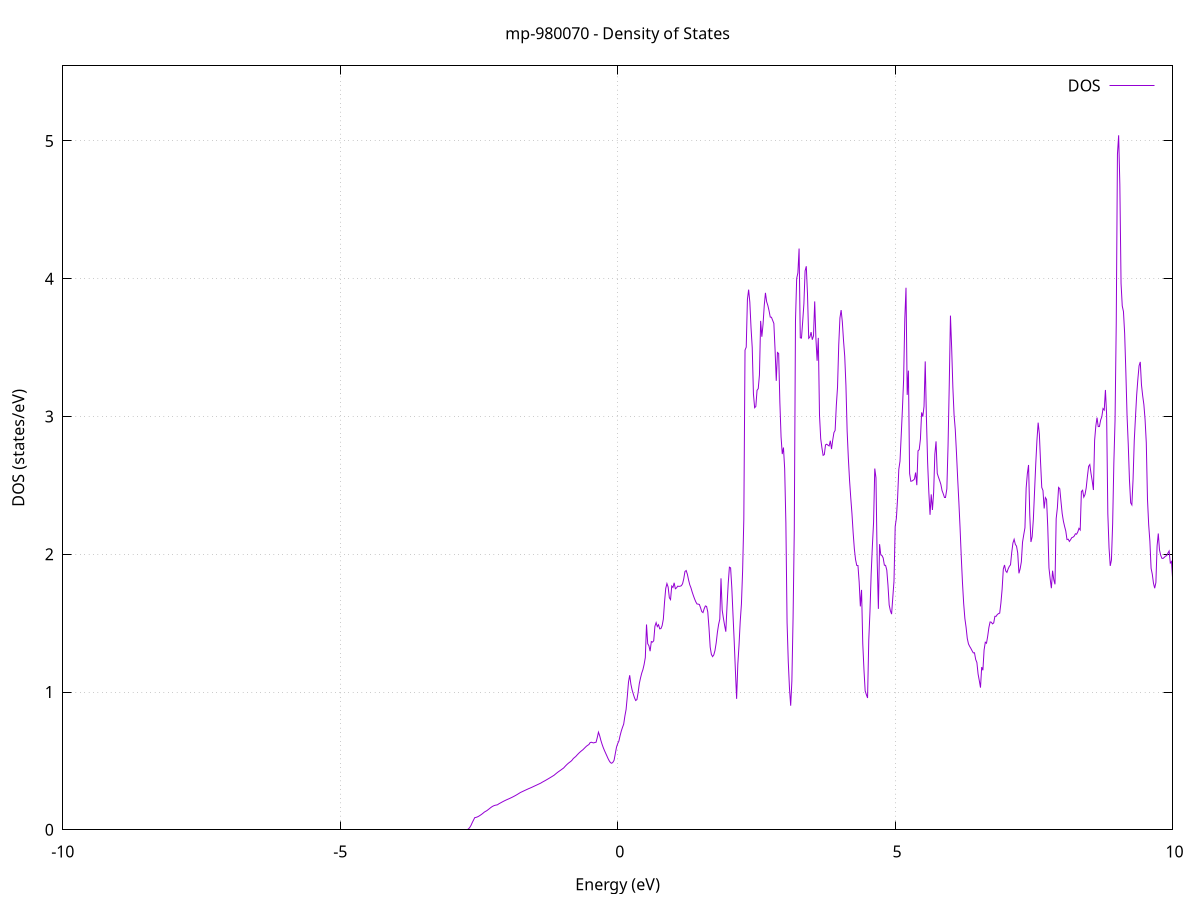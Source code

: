set title 'mp-980070 - Density of States'
set xlabel 'Energy (eV)'
set ylabel 'DOS (states/eV)'
set grid
set xrange [-10:10]
set yrange [0:5.545]
set xzeroaxis lt -1
set terminal png size 800,600
set output 'mp-980070_dos_gnuplot.png'
plot '-' using 1:2 with lines title 'DOS'
-24.314400 0.000000
-24.292800 0.000000
-24.271100 0.000000
-24.249500 0.000000
-24.227800 0.000000
-24.206200 0.000000
-24.184500 0.000000
-24.162900 0.000000
-24.141200 0.000000
-24.119600 0.000000
-24.097900 0.000000
-24.076300 0.000000
-24.054600 0.000000
-24.033000 0.000000
-24.011300 0.000000
-23.989700 0.000000
-23.968000 0.000000
-23.946400 0.000000
-23.924700 0.000000
-23.903000 0.000000
-23.881400 0.000000
-23.859700 0.000000
-23.838100 0.000000
-23.816400 0.000000
-23.794800 0.000000
-23.773100 0.000000
-23.751500 0.000000
-23.729800 0.000000
-23.708200 0.000000
-23.686500 0.000000
-23.664900 0.000000
-23.643200 0.000000
-23.621600 0.000000
-23.599900 0.000000
-23.578300 0.000000
-23.556600 0.000000
-23.535000 0.000000
-23.513300 0.000000
-23.491700 0.000000
-23.470000 0.000000
-23.448400 0.000000
-23.426700 0.000000
-23.405100 0.000000
-23.383400 0.000000
-23.361800 0.000000
-23.340100 0.000000
-23.318400 0.000000
-23.296800 0.000000
-23.275100 0.000000
-23.253500 0.000000
-23.231800 0.000000
-23.210200 0.000000
-23.188500 0.000000
-23.166900 0.000000
-23.145200 0.000000
-23.123600 0.000000
-23.101900 0.000000
-23.080300 0.000000
-23.058600 0.000000
-23.037000 0.000000
-23.015300 0.000000
-22.993700 0.000000
-22.972000 0.000000
-22.950400 0.000000
-22.928700 0.000000
-22.907100 0.000000
-22.885400 0.000000
-22.863800 0.000000
-22.842100 0.000000
-22.820500 0.000000
-22.798800 0.000000
-22.777200 0.000000
-22.755500 0.000000
-22.733800 0.000000
-22.712200 0.000000
-22.690500 0.000000
-22.668900 0.000000
-22.647200 0.000000
-22.625600 0.000000
-22.603900 0.000000
-22.582300 0.000000
-22.560600 0.000000
-22.539000 0.000000
-22.517300 0.000000
-22.495700 0.000000
-22.474000 0.000000
-22.452400 0.000000
-22.430700 0.000000
-22.409100 0.000000
-22.387400 0.000000
-22.365800 0.000000
-22.344100 1.034600
-22.322500 5.663000
-22.300800 17.106000
-22.279200 28.598100
-22.257500 24.933600
-22.235900 31.718100
-22.214200 26.547000
-22.192500 9.311300
-22.170900 21.873600
-22.149200 21.116600
-22.127600 25.301800
-22.105900 16.784500
-22.084300 16.269100
-22.062600 17.673500
-22.041000 30.234200
-22.019300 26.698700
-21.997700 21.797300
-21.976000 28.174100
-21.954400 25.466500
-21.932700 14.352200
-21.911100 0.000000
-21.889400 0.000000
-21.867800 0.000000
-21.846100 0.000000
-21.824500 0.000000
-21.802800 0.000000
-21.781200 0.000000
-21.759500 0.000000
-21.737900 0.000000
-21.716200 0.000000
-21.694600 0.000000
-21.672900 0.000000
-21.651300 0.000000
-21.629600 0.000000
-21.607900 0.000000
-21.586300 0.000000
-21.564600 0.000000
-21.543000 0.000000
-21.521300 0.000000
-21.499700 0.000000
-21.478000 0.000000
-21.456400 0.000000
-21.434700 0.000000
-21.413100 0.000000
-21.391400 0.000000
-21.369800 0.000000
-21.348100 0.000000
-21.326500 0.000000
-21.304800 0.000000
-21.283200 0.000000
-21.261500 0.000000
-21.239900 0.000000
-21.218200 0.000000
-21.196600 0.000000
-21.174900 0.000000
-21.153300 0.000000
-21.131600 0.000000
-21.110000 0.000000
-21.088300 0.000000
-21.066700 0.000000
-21.045000 0.000000
-21.023300 0.000000
-21.001700 0.000000
-20.980000 0.000000
-20.958400 0.000000
-20.936700 0.000000
-20.915100 0.000000
-20.893400 0.000000
-20.871800 0.000000
-20.850100 0.000000
-20.828500 0.000000
-20.806800 0.000000
-20.785200 0.000000
-20.763500 0.000000
-20.741900 0.000000
-20.720200 0.000000
-20.698600 0.000000
-20.676900 0.000000
-20.655300 0.000000
-20.633600 0.000000
-20.612000 0.000000
-20.590300 0.000000
-20.568700 0.000000
-20.547000 0.000000
-20.525400 0.000000
-20.503700 0.000000
-20.482100 0.000000
-20.460400 0.000000
-20.438700 0.000000
-20.417100 0.000000
-20.395400 0.000000
-20.373800 0.000000
-20.352100 0.000000
-20.330500 0.000000
-20.308800 0.000000
-20.287200 0.000000
-20.265500 0.000000
-20.243900 0.000000
-20.222200 0.000000
-20.200600 0.000000
-20.178900 0.000000
-20.157300 0.000000
-20.135600 0.000000
-20.114000 0.000000
-20.092300 0.000000
-20.070700 0.000000
-20.049000 0.000000
-20.027400 0.000000
-20.005700 0.000000
-19.984100 0.000000
-19.962400 0.000000
-19.940800 0.000000
-19.919100 0.000000
-19.897500 0.000000
-19.875800 0.000000
-19.854100 0.000000
-19.832500 0.000000
-19.810800 0.000000
-19.789200 0.000000
-19.767500 0.000000
-19.745900 0.000000
-19.724200 0.000000
-19.702600 0.000000
-19.680900 0.000000
-19.659300 0.000000
-19.637600 0.000000
-19.616000 0.000000
-19.594300 0.000000
-19.572700 0.000000
-19.551000 0.000000
-19.529400 0.000000
-19.507700 23.363800
-19.486100 150.252300
-19.464400 0.000000
-19.442800 0.000000
-19.421100 0.000000
-19.399500 0.000000
-19.377800 0.000000
-19.356200 0.000000
-19.334500 0.000000
-19.312900 0.000000
-19.291200 0.000000
-19.269500 0.000000
-19.247900 0.000000
-19.226200 0.000000
-19.204600 0.000000
-19.182900 0.000000
-19.161300 0.000000
-19.139600 0.000000
-19.118000 0.000000
-19.096300 0.000000
-19.074700 0.000000
-19.053000 0.000000
-19.031400 0.000000
-19.009700 0.000000
-18.988100 0.000000
-18.966400 0.000000
-18.944800 0.000000
-18.923100 0.000000
-18.901500 0.000000
-18.879800 0.000000
-18.858200 0.000000
-18.836500 0.000000
-18.814900 0.000000
-18.793200 0.000000
-18.771600 0.000000
-18.749900 0.000000
-18.728200 0.000000
-18.706600 0.000000
-18.684900 0.000000
-18.663300 0.000000
-18.641600 0.000000
-18.620000 0.000000
-18.598300 0.000000
-18.576700 0.000000
-18.555000 0.000000
-18.533400 0.000000
-18.511700 0.000000
-18.490100 0.000000
-18.468400 0.000000
-18.446800 0.000000
-18.425100 0.000000
-18.403500 0.000000
-18.381800 0.000000
-18.360200 0.000000
-18.338500 0.000000
-18.316900 0.000000
-18.295200 0.000000
-18.273600 0.000000
-18.251900 0.000000
-18.230300 0.000000
-18.208600 0.000000
-18.187000 0.000000
-18.165300 0.000000
-18.143600 0.000000
-18.122000 0.000000
-18.100300 0.000000
-18.078700 0.000000
-18.057000 0.000000
-18.035400 0.000000
-18.013700 0.000000
-17.992100 0.000000
-17.970400 0.000000
-17.948800 0.000000
-17.927100 0.000000
-17.905500 0.000000
-17.883800 0.000000
-17.862200 0.000000
-17.840500 0.000000
-17.818900 0.000000
-17.797200 0.000000
-17.775600 0.000000
-17.753900 0.000000
-17.732300 0.000000
-17.710600 0.000000
-17.689000 0.000000
-17.667300 0.000000
-17.645700 0.000000
-17.624000 0.000000
-17.602400 0.000000
-17.580700 0.000000
-17.559000 0.000000
-17.537400 0.000000
-17.515700 0.000000
-17.494100 0.000000
-17.472400 0.000000
-17.450800 0.000000
-17.429100 0.000000
-17.407500 0.000000
-17.385800 0.000000
-17.364200 0.000000
-17.342500 0.000000
-17.320900 0.000000
-17.299200 0.000000
-17.277600 0.000000
-17.255900 0.000000
-17.234300 0.000000
-17.212600 0.000000
-17.191000 0.000000
-17.169300 0.000000
-17.147700 0.000000
-17.126000 0.000000
-17.104400 0.000000
-17.082700 0.000000
-17.061100 0.000000
-17.039400 0.000000
-17.017800 0.000000
-16.996100 0.000000
-16.974400 0.000000
-16.952800 0.000000
-16.931100 0.000000
-16.909500 0.000000
-16.887800 0.000000
-16.866200 0.000000
-16.844500 0.000000
-16.822900 0.000000
-16.801200 0.000000
-16.779600 0.000000
-16.757900 0.000000
-16.736300 0.000000
-16.714600 0.000000
-16.693000 0.000000
-16.671300 0.000000
-16.649700 0.000000
-16.628000 0.000000
-16.606400 0.000000
-16.584700 0.000000
-16.563100 0.000000
-16.541400 0.000000
-16.519800 0.000000
-16.498100 0.000000
-16.476500 0.000000
-16.454800 0.000000
-16.433200 0.000000
-16.411500 0.000000
-16.389800 0.000000
-16.368200 0.000000
-16.346500 0.000000
-16.324900 0.000000
-16.303200 0.000000
-16.281600 0.000000
-16.259900 0.000000
-16.238300 0.000000
-16.216600 0.000000
-16.195000 0.000000
-16.173300 0.000000
-16.151700 0.000000
-16.130000 0.000000
-16.108400 0.000000
-16.086700 0.000000
-16.065100 0.000000
-16.043400 0.000000
-16.021800 0.000000
-16.000100 0.000000
-15.978500 0.000000
-15.956800 0.000000
-15.935200 0.000000
-15.913500 0.000000
-15.891900 0.000000
-15.870200 0.000000
-15.848500 0.000000
-15.826900 0.000000
-15.805200 0.000000
-15.783600 0.000000
-15.761900 0.000000
-15.740300 0.000000
-15.718600 0.000000
-15.697000 0.000000
-15.675300 0.000000
-15.653700 0.000000
-15.632000 0.000000
-15.610400 0.000000
-15.588700 0.000000
-15.567100 0.000000
-15.545400 0.000000
-15.523800 0.000000
-15.502100 0.000000
-15.480500 0.000000
-15.458800 0.000000
-15.437200 0.000000
-15.415500 0.000000
-15.393900 0.000000
-15.372200 0.000000
-15.350600 0.000000
-15.328900 0.000000
-15.307300 0.000000
-15.285600 0.000000
-15.263900 0.000000
-15.242300 0.000000
-15.220600 0.000000
-15.199000 0.000000
-15.177300 0.000000
-15.155700 0.000000
-15.134000 0.000000
-15.112400 0.000000
-15.090700 0.000000
-15.069100 0.000000
-15.047400 0.000000
-15.025800 0.000000
-15.004100 0.000000
-14.982500 0.000000
-14.960800 0.000000
-14.939200 0.000000
-14.917500 0.000000
-14.895900 0.000000
-14.874200 0.000000
-14.852600 0.000000
-14.830900 0.000000
-14.809300 0.000000
-14.787600 0.000000
-14.766000 0.000000
-14.744300 0.000000
-14.722700 0.000000
-14.701000 0.000000
-14.679300 0.000000
-14.657700 0.000000
-14.636000 0.000000
-14.614400 0.000000
-14.592700 0.000000
-14.571100 0.000000
-14.549400 0.000000
-14.527800 0.000000
-14.506100 0.000000
-14.484500 0.000000
-14.462800 0.000000
-14.441200 0.000000
-14.419500 0.000000
-14.397900 0.000000
-14.376200 0.000000
-14.354600 0.000000
-14.332900 0.000000
-14.311300 0.000000
-14.289600 0.000000
-14.268000 0.000000
-14.246300 0.000000
-14.224700 0.000000
-14.203000 0.000000
-14.181400 0.000000
-14.159700 0.000000
-14.138100 0.000000
-14.116400 0.000000
-14.094700 0.000000
-14.073100 0.000000
-14.051400 0.000000
-14.029800 0.000000
-14.008100 0.000000
-13.986500 0.000000
-13.964800 0.000000
-13.943200 0.000000
-13.921500 0.000000
-13.899900 0.000000
-13.878200 0.000000
-13.856600 0.000000
-13.834900 0.000000
-13.813300 0.000000
-13.791600 0.000000
-13.770000 0.000000
-13.748300 0.000000
-13.726700 0.000000
-13.705000 0.000000
-13.683400 0.000000
-13.661700 0.000000
-13.640100 0.000000
-13.618400 0.000000
-13.596800 0.000000
-13.575100 0.000000
-13.553500 0.000000
-13.531800 0.000000
-13.510100 0.000000
-13.488500 0.000000
-13.466800 0.000000
-13.445200 0.000000
-13.423500 0.000000
-13.401900 0.000000
-13.380200 0.000000
-13.358600 0.000000
-13.336900 0.000000
-13.315300 0.000000
-13.293600 0.000000
-13.272000 0.000000
-13.250300 0.000000
-13.228700 0.000000
-13.207000 0.000000
-13.185400 0.000000
-13.163700 0.000000
-13.142100 0.000000
-13.120400 0.000000
-13.098800 0.000000
-13.077100 0.000000
-13.055500 0.000000
-13.033800 0.000000
-13.012200 0.000000
-12.990500 0.000000
-12.968800 0.000000
-12.947200 0.000000
-12.925500 0.000000
-12.903900 0.000000
-12.882200 0.000000
-12.860600 0.000000
-12.838900 0.000000
-12.817300 0.000000
-12.795600 0.000000
-12.774000 0.000000
-12.752300 0.000000
-12.730700 0.000000
-12.709000 0.000000
-12.687400 0.000000
-12.665700 0.000000
-12.644100 0.000000
-12.622400 0.000000
-12.600800 0.000000
-12.579100 0.000000
-12.557500 0.000000
-12.535800 0.000000
-12.514200 0.000000
-12.492500 0.000000
-12.470900 0.000000
-12.449200 0.000000
-12.427600 0.000000
-12.405900 0.000000
-12.384200 0.000000
-12.362600 0.000000
-12.340900 0.000000
-12.319300 0.000000
-12.297600 0.000000
-12.276000 0.000000
-12.254300 0.000000
-12.232700 0.000000
-12.211000 0.000000
-12.189400 0.000000
-12.167700 0.000000
-12.146100 0.000000
-12.124400 0.000000
-12.102800 0.000000
-12.081100 0.000000
-12.059500 0.000000
-12.037800 0.000000
-12.016200 0.000000
-11.994500 0.000000
-11.972900 0.000000
-11.951200 0.000000
-11.929600 0.000000
-11.907900 0.000000
-11.886300 0.000000
-11.864600 0.000000
-11.843000 0.000000
-11.821300 0.000000
-11.799600 0.000000
-11.778000 0.000000
-11.756300 0.000000
-11.734700 0.000000
-11.713000 0.000000
-11.691400 0.000000
-11.669700 0.000000
-11.648100 0.000000
-11.626400 0.000000
-11.604800 0.000000
-11.583100 0.000000
-11.561500 0.000000
-11.539800 0.000000
-11.518200 0.000000
-11.496500 0.000000
-11.474900 0.000000
-11.453200 0.000000
-11.431600 0.000000
-11.409900 0.000000
-11.388300 0.000000
-11.366600 0.000000
-11.345000 0.000000
-11.323300 0.000000
-11.301700 0.000000
-11.280000 0.000000
-11.258400 0.000000
-11.236700 0.000000
-11.215000 0.000000
-11.193400 0.000000
-11.171700 0.000000
-11.150100 0.000000
-11.128400 0.000000
-11.106800 0.000000
-11.085100 0.000000
-11.063500 0.000000
-11.041800 0.000000
-11.020200 0.000000
-10.998500 0.000000
-10.976900 0.000000
-10.955200 0.000000
-10.933600 0.000000
-10.911900 0.000000
-10.890300 0.000000
-10.868600 0.000000
-10.847000 0.000000
-10.825300 0.000000
-10.803700 0.000000
-10.782000 0.000000
-10.760400 0.000000
-10.738700 0.000000
-10.717100 0.000000
-10.695400 0.000000
-10.673800 0.000000
-10.652100 0.000000
-10.630400 0.000000
-10.608800 0.000000
-10.587100 0.000000
-10.565500 0.000000
-10.543800 0.000000
-10.522200 0.000000
-10.500500 0.000000
-10.478900 0.000000
-10.457200 0.000000
-10.435600 0.000000
-10.413900 0.000000
-10.392300 0.000000
-10.370600 0.000000
-10.349000 0.000000
-10.327300 0.000000
-10.305700 0.000000
-10.284000 0.000000
-10.262400 0.000000
-10.240700 0.000000
-10.219100 0.000000
-10.197400 0.000000
-10.175800 0.000000
-10.154100 0.000000
-10.132500 0.000000
-10.110800 0.000000
-10.089200 0.000000
-10.067500 0.000000
-10.045800 0.000000
-10.024200 0.000000
-10.002500 0.000000
-9.980900 0.000000
-9.959200 0.000000
-9.937600 0.000000
-9.915900 0.000000
-9.894300 0.000000
-9.872600 0.000000
-9.851000 0.000000
-9.829300 0.000000
-9.807700 0.000000
-9.786000 0.000000
-9.764400 0.000000
-9.742700 0.000000
-9.721100 0.000000
-9.699400 0.000000
-9.677800 0.000000
-9.656100 0.000000
-9.634500 0.000000
-9.612800 0.000000
-9.591200 0.000000
-9.569500 0.000000
-9.547900 0.000000
-9.526200 0.000000
-9.504500 0.000000
-9.482900 0.000000
-9.461200 0.000000
-9.439600 0.000000
-9.417900 0.000000
-9.396300 0.000000
-9.374600 0.000000
-9.353000 0.000000
-9.331300 0.000000
-9.309700 0.000000
-9.288000 0.000000
-9.266400 0.000000
-9.244700 0.000000
-9.223100 0.000000
-9.201400 0.000000
-9.179800 0.000000
-9.158100 0.000000
-9.136500 0.000000
-9.114800 0.000000
-9.093200 0.000000
-9.071500 0.000000
-9.049900 0.000000
-9.028200 0.000000
-9.006600 0.000000
-8.984900 0.000000
-8.963300 0.000000
-8.941600 0.000000
-8.919900 0.000000
-8.898300 0.000000
-8.876600 0.000000
-8.855000 0.000000
-8.833300 0.000000
-8.811700 0.000000
-8.790000 0.000000
-8.768400 0.000000
-8.746700 0.000000
-8.725100 0.000000
-8.703400 0.000000
-8.681800 0.000000
-8.660100 0.000000
-8.638500 0.000000
-8.616800 0.000000
-8.595200 0.000000
-8.573500 0.000000
-8.551900 0.000000
-8.530200 0.000000
-8.508600 0.000000
-8.486900 0.000000
-8.465300 0.000000
-8.443600 0.000000
-8.422000 0.000000
-8.400300 0.000000
-8.378700 0.000000
-8.357000 0.000000
-8.335300 0.000000
-8.313700 0.000000
-8.292000 0.000000
-8.270400 0.000000
-8.248700 0.000000
-8.227100 0.000000
-8.205400 0.000000
-8.183800 0.000000
-8.162100 0.000000
-8.140500 0.000000
-8.118800 0.000000
-8.097200 0.000000
-8.075500 0.000000
-8.053900 0.000000
-8.032200 0.000000
-8.010600 0.000000
-7.988900 0.000000
-7.967300 0.000000
-7.945600 0.000000
-7.924000 0.000000
-7.902300 0.000000
-7.880700 0.000000
-7.859000 0.000000
-7.837400 0.000000
-7.815700 0.000000
-7.794100 0.000000
-7.772400 0.000000
-7.750700 0.000000
-7.729100 0.000000
-7.707400 0.000000
-7.685800 0.000000
-7.664100 0.000000
-7.642500 0.000000
-7.620800 0.000000
-7.599200 0.000000
-7.577500 0.000000
-7.555900 0.000000
-7.534200 0.000000
-7.512600 0.000000
-7.490900 0.000000
-7.469300 0.000000
-7.447600 0.000000
-7.426000 0.000000
-7.404300 0.000000
-7.382700 0.000000
-7.361000 0.000000
-7.339400 0.000000
-7.317700 0.000000
-7.296100 0.000000
-7.274400 0.000000
-7.252800 0.000000
-7.231100 0.000000
-7.209500 0.000000
-7.187800 0.000000
-7.166100 0.000000
-7.144500 0.000000
-7.122800 0.000000
-7.101200 0.000000
-7.079500 0.000000
-7.057900 0.000000
-7.036200 0.000000
-7.014600 0.000000
-6.992900 0.000000
-6.971300 0.000000
-6.949600 0.000000
-6.928000 0.000000
-6.906300 0.000000
-6.884700 0.000000
-6.863000 0.000000
-6.841400 0.000000
-6.819700 0.000000
-6.798100 0.000000
-6.776400 0.000000
-6.754800 0.000000
-6.733100 0.000000
-6.711500 0.000000
-6.689800 0.000000
-6.668200 0.000000
-6.646500 0.000000
-6.624800 0.000000
-6.603200 0.000000
-6.581500 0.000000
-6.559900 0.000000
-6.538200 0.000000
-6.516600 0.000000
-6.494900 0.000000
-6.473300 0.000000
-6.451600 0.000000
-6.430000 0.000000
-6.408300 0.000000
-6.386700 0.000000
-6.365000 0.000000
-6.343400 0.000000
-6.321700 0.000000
-6.300100 0.000000
-6.278400 0.000000
-6.256800 0.000000
-6.235100 0.000000
-6.213500 0.000000
-6.191800 0.000000
-6.170200 0.000000
-6.148500 0.000000
-6.126900 0.000000
-6.105200 0.000000
-6.083600 0.000000
-6.061900 0.000000
-6.040200 0.000000
-6.018600 0.000000
-5.996900 0.000000
-5.975300 0.000000
-5.953600 0.000000
-5.932000 0.000000
-5.910300 0.000000
-5.888700 0.000000
-5.867000 0.000000
-5.845400 0.000000
-5.823700 0.000000
-5.802100 0.000000
-5.780400 0.000000
-5.758800 0.000000
-5.737100 0.000000
-5.715500 0.000000
-5.693800 0.000000
-5.672200 0.000000
-5.650500 0.000000
-5.628900 0.000000
-5.607200 0.000000
-5.585600 0.000000
-5.563900 0.000000
-5.542300 0.000000
-5.520600 0.000000
-5.499000 0.000000
-5.477300 0.000000
-5.455600 0.000000
-5.434000 0.000000
-5.412300 0.000000
-5.390700 0.000000
-5.369000 0.000000
-5.347400 0.000000
-5.325700 0.000000
-5.304100 0.000000
-5.282400 0.000000
-5.260800 0.000000
-5.239100 0.000000
-5.217500 0.000000
-5.195800 0.000000
-5.174200 0.000000
-5.152500 0.000000
-5.130900 0.000000
-5.109200 0.000000
-5.087600 0.000000
-5.065900 0.000000
-5.044300 0.000000
-5.022600 0.000000
-5.001000 0.000000
-4.979300 0.000000
-4.957700 0.000000
-4.936000 0.000000
-4.914400 0.000000
-4.892700 0.000000
-4.871000 0.000000
-4.849400 0.000000
-4.827700 0.000000
-4.806100 0.000000
-4.784400 0.000000
-4.762800 0.000000
-4.741100 0.000000
-4.719500 0.000000
-4.697800 0.000000
-4.676200 0.000000
-4.654500 0.000000
-4.632900 0.000000
-4.611200 0.000000
-4.589600 0.000000
-4.567900 0.000000
-4.546300 0.000000
-4.524600 0.000000
-4.503000 0.000000
-4.481300 0.000000
-4.459700 0.000000
-4.438000 0.000000
-4.416400 0.000000
-4.394700 0.000000
-4.373100 0.000000
-4.351400 0.000000
-4.329800 0.000000
-4.308100 0.000000
-4.286400 0.000000
-4.264800 0.000000
-4.243100 0.000000
-4.221500 0.000000
-4.199800 0.000000
-4.178200 0.000000
-4.156500 0.000000
-4.134900 0.000000
-4.113200 0.000000
-4.091600 0.000000
-4.069900 0.000000
-4.048300 0.000000
-4.026600 0.000000
-4.005000 0.000000
-3.983300 0.000000
-3.961700 0.000000
-3.940000 0.000000
-3.918400 0.000000
-3.896700 0.000000
-3.875100 0.000000
-3.853400 0.000000
-3.831800 0.000000
-3.810100 0.000000
-3.788500 0.000000
-3.766800 0.000000
-3.745200 0.000000
-3.723500 0.000000
-3.701800 0.000000
-3.680200 0.000000
-3.658500 0.000000
-3.636900 0.000000
-3.615200 0.000000
-3.593600 0.000000
-3.571900 0.000000
-3.550300 0.000000
-3.528600 0.000000
-3.507000 0.000000
-3.485300 0.000000
-3.463700 0.000000
-3.442000 0.000000
-3.420400 0.000000
-3.398700 0.000000
-3.377100 0.000000
-3.355400 0.000000
-3.333800 0.000000
-3.312100 0.000000
-3.290500 0.000000
-3.268800 0.000000
-3.247200 0.000000
-3.225500 0.000000
-3.203900 0.000000
-3.182200 0.000000
-3.160500 0.000000
-3.138900 0.000000
-3.117200 0.000000
-3.095600 0.000000
-3.073900 0.000000
-3.052300 0.000000
-3.030600 0.000000
-3.009000 0.000000
-2.987300 0.000000
-2.965700 0.000000
-2.944000 0.000000
-2.922400 0.000000
-2.900700 0.000000
-2.879100 0.000000
-2.857400 0.000000
-2.835800 0.000000
-2.814100 0.000000
-2.792500 0.000000
-2.770800 0.000000
-2.749200 0.000000
-2.727500 0.000000
-2.705900 0.001800
-2.684200 0.008000
-2.662600 0.018600
-2.640900 0.033600
-2.619300 0.053100
-2.597600 0.070400
-2.575900 0.087900
-2.554300 0.089700
-2.532600 0.092700
-2.511000 0.096800
-2.489300 0.102000
-2.467700 0.107700
-2.446000 0.114000
-2.424400 0.120900
-2.402700 0.128300
-2.381100 0.133400
-2.359400 0.138300
-2.337800 0.144900
-2.316100 0.151700
-2.294500 0.158700
-2.272800 0.165300
-2.251200 0.170700
-2.229500 0.174900
-2.207900 0.177900
-2.186200 0.179600
-2.164600 0.181600
-2.142900 0.188000
-2.121300 0.192700
-2.099600 0.197500
-2.078000 0.202300
-2.056300 0.206900
-2.034700 0.211300
-2.013000 0.215500
-1.991300 0.219500
-1.969700 0.223300
-1.948000 0.227100
-1.926400 0.231200
-1.904700 0.235400
-1.883100 0.239800
-1.861400 0.244400
-1.839800 0.249200
-1.818100 0.254200
-1.796500 0.259500
-1.774800 0.264900
-1.753200 0.270400
-1.731500 0.274500
-1.709900 0.278600
-1.688200 0.282700
-1.666600 0.286800
-1.644900 0.290800
-1.623300 0.294800
-1.601600 0.298800
-1.580000 0.302400
-1.558300 0.306200
-1.536700 0.310200
-1.515000 0.314300
-1.493400 0.318400
-1.471700 0.322400
-1.450100 0.326500
-1.428400 0.330600
-1.406700 0.334700
-1.385100 0.338800
-1.363400 0.344300
-1.341800 0.349100
-1.320100 0.353900
-1.298500 0.358800
-1.276800 0.363900
-1.255200 0.369000
-1.233500 0.374200
-1.211900 0.379500
-1.190200 0.384700
-1.168600 0.390100
-1.146900 0.395500
-1.125300 0.402800
-1.103600 0.410000
-1.082000 0.416900
-1.060300 0.423300
-1.038700 0.429400
-1.017000 0.435700
-0.995400 0.442100
-0.973700 0.448300
-0.952100 0.458000
-0.930400 0.467300
-0.908800 0.475700
-0.887100 0.483400
-0.865500 0.490200
-0.843800 0.496500
-0.822100 0.504900
-0.800500 0.516400
-0.778800 0.524400
-0.757200 0.531000
-0.735500 0.540800
-0.713900 0.550000
-0.692200 0.558700
-0.670600 0.566600
-0.648900 0.573900
-0.627300 0.580600
-0.605600 0.589300
-0.584000 0.598100
-0.562300 0.606600
-0.540700 0.613200
-0.519000 0.618300
-0.497400 0.632000
-0.475700 0.635500
-0.454100 0.632600
-0.432400 0.630500
-0.410800 0.633600
-0.389100 0.635100
-0.367500 0.668200
-0.345800 0.708500
-0.324200 0.683000
-0.302500 0.649200
-0.280800 0.620900
-0.259200 0.596400
-0.237500 0.575100
-0.215900 0.555600
-0.194200 0.536400
-0.172600 0.516600
-0.150900 0.499900
-0.129300 0.487200
-0.107600 0.482800
-0.086000 0.489600
-0.064300 0.504500
-0.042700 0.551800
-0.021000 0.598900
0.000600 0.625200
0.022300 0.643800
0.043900 0.682800
0.065600 0.716300
0.087200 0.743200
0.108900 0.766800
0.130500 0.825500
0.152200 0.872800
0.173800 0.966700
0.195500 1.071800
0.217100 1.121700
0.238800 1.056600
0.260400 1.015300
0.282100 0.985500
0.303800 0.957800
0.325400 0.938300
0.347100 0.944800
0.368700 0.994600
0.390400 1.060800
0.412000 1.101500
0.433700 1.136600
0.455300 1.162400
0.477000 1.199600
0.498600 1.250000
0.520300 1.490000
0.541900 1.350900
0.563600 1.335500
0.585200 1.296400
0.606900 1.366000
0.628500 1.361900
0.650200 1.372100
0.671800 1.477300
0.693500 1.503500
0.715100 1.474900
0.736800 1.488500
0.758400 1.458600
0.780100 1.460400
0.801700 1.481300
0.823400 1.528800
0.845000 1.652400
0.866700 1.752200
0.888400 1.787300
0.910000 1.761900
0.931700 1.684300
0.953300 1.670700
0.975000 1.769200
0.996600 1.759000
1.018300 1.792700
1.039900 1.749600
1.061600 1.756000
1.083200 1.768500
1.104900 1.766600
1.126500 1.768100
1.148200 1.771600
1.169800 1.785400
1.191500 1.821900
1.213100 1.874700
1.234800 1.881900
1.256400 1.855200
1.278100 1.813900
1.299700 1.778800
1.321400 1.756100
1.343000 1.726400
1.364700 1.700200
1.386300 1.676200
1.408000 1.655200
1.429600 1.639200
1.451300 1.637900
1.473000 1.635400
1.494600 1.610900
1.516300 1.583500
1.537900 1.576500
1.559600 1.604300
1.581200 1.624700
1.602900 1.621200
1.624500 1.580900
1.646200 1.466800
1.667800 1.326200
1.689500 1.272700
1.711100 1.256900
1.732800 1.269400
1.754400 1.301600
1.776100 1.356600
1.797700 1.432700
1.819400 1.489700
1.841000 1.529100
1.862700 1.824900
1.884300 1.594600
1.906000 1.535900
1.927600 1.484400
1.949300 1.437900
1.970900 1.621200
1.992600 1.786500
2.014200 1.906100
2.035900 1.900900
2.057600 1.756800
2.079200 1.559400
2.100900 1.366800
2.122500 1.152700
2.144200 0.950500
2.165800 1.199500
2.187500 1.339300
2.209100 1.511600
2.230800 1.638200
2.252400 1.879300
2.274100 2.255200
2.295700 3.481900
2.317400 3.503100
2.339000 3.849900
2.360700 3.920700
2.382300 3.830000
2.404000 3.643800
2.425600 3.499200
2.447300 3.164200
2.468900 3.063500
2.490600 3.072800
2.512200 3.189900
2.533900 3.202000
2.555500 3.300700
2.577200 3.694000
2.598900 3.578800
2.620500 3.669100
2.642200 3.804900
2.663800 3.897300
2.685500 3.833100
2.707100 3.805700
2.728800 3.767600
2.750400 3.721400
2.772100 3.720300
2.793700 3.697800
2.815400 3.675300
2.837000 3.485800
2.858700 3.258800
2.880300 3.464500
2.902000 3.457300
2.923600 3.103100
2.945300 2.851500
2.966900 2.727300
2.988600 2.774600
3.010200 2.621000
3.031900 2.228000
3.053500 1.505400
3.075200 1.220200
3.096800 1.027300
3.118500 0.900500
3.140100 1.079300
3.161800 1.538900
3.183500 2.175000
3.205100 3.695400
3.226800 4.002000
3.248400 4.041800
3.270100 4.218800
3.291700 3.571200
3.313400 3.569100
3.335000 3.688700
3.356700 3.817700
3.378300 4.057000
3.400000 4.090500
3.421600 3.888300
3.443300 3.567400
3.464900 3.576800
3.486600 3.612400
3.508200 3.557200
3.529900 3.585000
3.551500 3.835100
3.573200 3.569300
3.594800 3.404600
3.616500 3.570700
3.638100 3.009100
3.659800 2.838900
3.681400 2.773100
3.703100 2.717900
3.724700 2.723100
3.746400 2.794000
3.768100 2.798700
3.789700 2.791900
3.811400 2.786100
3.833000 2.824000
3.854700 2.763500
3.876300 2.828500
3.898000 2.883100
3.919600 2.899000
3.941300 3.080300
3.962900 3.212500
3.984600 3.518900
4.006200 3.714900
4.027900 3.772600
4.049500 3.686200
4.071200 3.549600
4.092800 3.435700
4.114500 3.224600
4.136100 2.894400
4.157800 2.698400
4.179400 2.537800
4.201100 2.411300
4.222700 2.296300
4.244400 2.156600
4.266000 2.039000
4.287700 1.961600
4.309300 1.918900
4.331000 1.918300
4.352700 1.798500
4.374300 1.621400
4.396000 1.741300
4.417600 1.352200
4.439300 1.161800
4.460900 1.007800
4.482600 0.981100
4.504200 0.956700
4.525900 1.376600
4.547500 1.583900
4.569200 1.857100
4.590800 2.058400
4.612500 2.231200
4.634100 2.622100
4.655800 2.555100
4.677400 1.954600
4.699100 1.603600
4.720700 2.073200
4.742400 1.995600
4.764000 1.990500
4.785700 1.973000
4.807300 1.920400
4.829000 1.919400
4.850600 1.885200
4.872300 1.774000
4.893900 1.631600
4.915600 1.589700
4.937300 1.565400
4.958900 1.685600
4.980600 1.805000
5.002200 2.201100
5.023900 2.262700
5.045500 2.408500
5.067200 2.616300
5.088800 2.675500
5.110500 2.860400
5.132100 3.051100
5.153800 3.265000
5.175400 3.708600
5.197100 3.934500
5.218700 3.156800
5.240400 3.332900
5.262000 2.585800
5.283700 2.529700
5.305300 2.531700
5.327000 2.537400
5.348600 2.545400
5.370300 2.593100
5.391900 2.501400
5.413600 2.750600
5.435200 2.759300
5.456900 2.835700
5.478500 3.029500
5.500200 2.998500
5.521900 3.073300
5.543500 3.400000
5.565200 2.986100
5.586800 2.665500
5.608500 2.450400
5.630100 2.286300
5.651800 2.434500
5.673400 2.321500
5.695100 2.447900
5.716700 2.725600
5.738400 2.819500
5.760000 2.587100
5.781700 2.559700
5.803300 2.535000
5.825000 2.507800
5.846600 2.462400
5.868300 2.439100
5.889900 2.409300
5.911600 2.409300
5.933200 2.475300
5.954900 2.791000
5.976500 3.228900
5.998200 3.732100
6.019800 3.498200
6.041500 3.212900
6.063200 3.012600
6.084800 2.905900
6.106500 2.736100
6.128100 2.550000
6.149800 2.378400
6.171400 2.191400
6.193100 1.980300
6.214700 1.794300
6.236400 1.641800
6.258000 1.533600
6.279700 1.470100
6.301300 1.389200
6.323000 1.348900
6.344600 1.331200
6.366300 1.316400
6.387900 1.299500
6.409600 1.284000
6.431200 1.285000
6.452900 1.236400
6.474500 1.214200
6.496200 1.130600
6.517800 1.083200
6.539500 1.031900
6.561100 1.180800
6.582800 1.157900
6.604400 1.305100
6.626100 1.361400
6.647800 1.354300
6.669400 1.405400
6.691100 1.468900
6.712700 1.508600
6.734400 1.506600
6.756000 1.494700
6.777700 1.501600
6.799300 1.549600
6.821000 1.549200
6.842600 1.562500
6.864300 1.569100
6.885900 1.572800
6.907600 1.646800
6.929200 1.745400
6.950900 1.892900
6.972500 1.922100
6.994200 1.879000
7.015800 1.868300
7.037500 1.893500
7.059100 1.912200
7.080800 1.923400
7.102400 2.012700
7.124100 2.081600
7.145700 2.108400
7.167400 2.072000
7.189000 2.058800
7.210700 2.008300
7.232400 1.861500
7.254000 1.894200
7.275700 1.944600
7.297300 2.087800
7.319000 2.141500
7.340600 2.191800
7.362300 2.479100
7.383900 2.584700
7.405600 2.648000
7.427200 2.290100
7.448900 2.089000
7.470500 2.127500
7.492200 2.253200
7.513800 2.456000
7.535500 2.655800
7.557100 2.827700
7.578800 2.955400
7.600400 2.872900
7.622100 2.668400
7.643700 2.485300
7.665400 2.463100
7.687000 2.332300
7.708700 2.411400
7.730300 2.397900
7.752000 2.195600
7.773600 1.901000
7.795300 1.821600
7.817000 1.753300
7.838600 1.880500
7.860300 1.815200
7.881900 1.781800
7.903600 2.258200
7.925200 2.337300
7.946900 2.485000
7.968500 2.475500
7.990200 2.383300
8.011800 2.295800
8.033500 2.240700
8.055100 2.202400
8.076800 2.168300
8.098400 2.106600
8.120100 2.109200
8.141700 2.093000
8.163400 2.105600
8.185000 2.120500
8.206700 2.123800
8.228300 2.131400
8.250000 2.148500
8.271600 2.145600
8.293300 2.162200
8.314900 2.188300
8.336600 2.176500
8.358200 2.455800
8.379900 2.464700
8.401600 2.414600
8.423200 2.433300
8.444900 2.482100
8.466500 2.565300
8.488200 2.638300
8.509800 2.651000
8.531500 2.586100
8.553100 2.532200
8.574800 2.466400
8.596400 2.827000
8.618100 2.930700
8.639700 2.991900
8.661400 2.926600
8.683000 2.926900
8.704700 2.973400
8.726300 2.998500
8.748000 3.057500
8.769600 3.046700
8.791300 3.192700
8.812900 3.011000
8.834600 2.294100
8.856200 2.047500
8.877900 1.915400
8.899500 1.957900
8.921200 2.220400
8.942900 2.660700
8.964500 2.970100
8.986200 3.676500
9.007800 4.903900
9.029500 5.041300
9.051100 4.682200
9.072800 3.965800
9.094400 3.802500
9.116100 3.761700
9.137700 3.602700
9.159400 3.320900
9.181000 3.004900
9.202700 2.796600
9.224300 2.539500
9.246000 2.373400
9.267600 2.358100
9.289300 2.543300
9.310900 2.825500
9.332600 2.993300
9.354200 3.155700
9.375900 3.270600
9.397500 3.368200
9.419200 3.396100
9.440800 3.229700
9.462500 3.150800
9.484100 3.086400
9.505800 2.977200
9.527500 2.810000
9.549100 2.400600
9.570800 2.214200
9.592400 2.094200
9.614100 1.898100
9.635700 1.855300
9.657400 1.789000
9.679000 1.753500
9.700700 1.795000
9.722300 2.060100
9.744000 2.150800
9.765600 2.030900
9.787300 1.992700
9.808900 1.970500
9.830600 1.969700
9.852200 1.977400
9.873900 1.986100
9.895500 1.989900
9.917200 2.007900
9.938800 2.023500
9.960500 1.936400
9.982100 1.946900
10.003800 1.809900
10.025400 1.676200
10.047100 1.519000
10.068700 1.396000
10.090400 1.298800
10.112100 1.070600
10.133700 0.820000
10.155400 0.643200
10.177000 0.544000
10.198700 0.487700
10.220300 0.490000
10.242000 0.531400
10.263600 0.623000
10.285300 0.779300
10.306900 0.915000
10.328600 1.036700
10.350200 1.142100
10.371900 1.211300
10.393500 1.318100
10.415200 1.399200
10.436800 1.488500
10.458500 1.579700
10.480100 1.713400
10.501800 1.858300
10.523400 1.952500
10.545100 2.062700
10.566700 2.151800
10.588400 2.166300
10.610000 2.232300
10.631700 2.276100
10.653300 2.166800
10.675000 2.095000
10.696700 2.106600
10.718300 2.128200
10.740000 2.144500
10.761600 2.165900
10.783300 2.324700
10.804900 2.288800
10.826600 2.284700
10.848200 2.169200
10.869900 2.094100
10.891500 2.052000
10.913200 2.161000
10.934800 2.314600
10.956500 2.311000
10.978100 2.237000
10.999800 2.194200
11.021400 2.081300
11.043100 2.110800
11.064700 2.029100
11.086400 1.985700
11.108000 1.951500
11.129700 1.927600
11.151300 1.895600
11.173000 1.908700
11.194600 1.919600
11.216300 1.931000
11.237900 1.924300
11.259600 1.900100
11.281300 1.946700
11.302900 1.900000
11.324600 1.894000
11.346200 1.879700
11.367900 1.856000
11.389500 1.829900
11.411200 1.772400
11.432800 1.688400
11.454500 1.621400
11.476100 1.584200
11.497800 1.572800
11.519400 1.621600
11.541100 1.599100
11.562700 1.657100
11.584400 1.695300
11.606000 1.667000
11.627700 1.516300
11.649300 1.473900
11.671000 1.437800
11.692600 1.400500
11.714300 1.363400
11.735900 1.327400
11.757600 1.295400
11.779200 1.250000
11.800900 1.247800
11.822600 1.238600
11.844200 1.228000
11.865900 1.226500
11.887500 1.228400
11.909200 1.237200
11.930800 1.224800
11.952500 1.254700
11.974100 1.280200
11.995800 1.311600
12.017400 1.289000
12.039100 1.319100
12.060700 1.330900
12.082400 1.378100
12.104000 1.419400
12.125700 1.445500
12.147300 1.455700
12.169000 1.460200
12.190600 1.438700
12.212300 1.426600
12.233900 1.417000
12.255600 1.399600
12.277200 1.363800
12.298900 1.316500
12.320500 1.263600
12.342200 1.252000
12.363800 1.263200
12.385500 1.276000
12.407200 1.290200
12.428800 1.306400
12.450500 1.326800
12.472100 1.348400
12.493800 1.372900
12.515400 1.413800
12.537100 1.448100
12.558700 1.511400
12.580400 1.588300
12.602000 1.737700
12.623700 1.661000
12.645300 1.696000
12.667000 1.748100
12.688600 1.809300
12.710300 1.876600
12.731900 1.913800
12.753600 1.868600
12.775200 1.843200
12.796900 1.869600
12.818500 1.864300
12.840200 1.818500
12.861800 1.758000
12.883500 1.694000
12.905100 1.615800
12.926800 1.516100
12.948400 1.399400
12.970100 1.375300
12.991800 1.541900
13.013400 1.312000
13.035100 1.363500
13.056700 1.368400
13.078400 1.346400
13.100000 1.342300
13.121700 1.366700
13.143300 1.391200
13.165000 1.412100
13.186600 1.448000
13.208300 1.485900
13.229900 1.526000
13.251600 1.583000
13.273200 1.611800
13.294900 1.630700
13.316500 1.629100
13.338200 1.631500
13.359800 1.675400
13.381500 1.698600
13.403100 1.749900
13.424800 1.788700
13.446400 1.822900
13.468100 1.852900
13.489700 1.873900
13.511400 1.887600
13.533000 1.900100
13.554700 1.905700
13.576400 1.945500
13.598000 2.013800
13.619700 2.099900
13.641300 2.179400
13.663000 2.292100
13.684600 2.364600
13.706300 2.411900
13.727900 2.460900
13.749600 2.515300
13.771200 2.520300
13.792900 2.539800
13.814500 2.557500
13.836200 2.585400
13.857800 2.600200
13.879500 2.628500
13.901100 2.640600
13.922800 2.633700
13.944400 2.654200
13.966100 2.655300
13.987700 2.708500
14.009400 2.703200
14.031000 2.718400
14.052700 2.670400
14.074300 2.625500
14.096000 2.580700
14.117600 2.602300
14.139300 2.632500
14.161000 2.677900
14.182600 2.664800
14.204300 2.570900
14.225900 2.540900
14.247600 2.405500
14.269200 2.364100
14.290900 2.297400
14.312500 2.236800
14.334200 2.188900
14.355800 2.174900
14.377500 2.178700
14.399100 2.205600
14.420800 2.211800
14.442400 2.265500
14.464100 2.245800
14.485700 2.286800
14.507400 2.329300
14.529000 2.344700
14.550700 2.334200
14.572300 2.318800
14.594000 2.294500
14.615600 2.325400
14.637300 2.349800
14.658900 2.460700
14.680600 2.433900
14.702200 2.457500
14.723900 3.097700
14.745600 3.562200
14.767200 3.789000
14.788900 3.949100
14.810500 3.948800
14.832200 3.773800
14.853800 3.630200
14.875500 3.635800
14.897100 3.663100
14.918800 3.655300
14.940400 3.558100
14.962100 3.570300
14.983700 3.543300
15.005400 3.392900
15.027000 3.235400
15.048700 3.170900
15.070300 3.064000
15.092000 3.023000
15.113600 3.094400
15.135300 3.004900
15.156900 2.922800
15.178600 2.939700
15.200200 3.053900
15.221900 2.943800
15.243500 2.769100
15.265200 2.650000
15.286900 2.485700
15.308500 2.297700
15.330200 2.077400
15.351800 2.032500
15.373500 2.039300
15.395100 2.183900
15.416800 1.885700
15.438400 1.887600
15.460100 1.901200
15.481700 2.338100
15.503400 2.270600
15.525000 2.222600
15.546700 2.264100
15.568300 2.190400
15.590000 2.034700
15.611600 1.896800
15.633300 1.702600
15.654900 1.677900
15.676600 1.471800
15.698200 1.098500
15.719900 0.965500
15.741500 0.919900
15.763200 0.961500
15.784800 1.023800
15.806500 1.181000
15.828100 1.324900
15.849800 1.440300
15.871500 1.563300
15.893100 1.630700
15.914800 1.588700
15.936400 1.535700
15.958100 1.529000
15.979700 1.576500
16.001400 1.747400
16.023000 1.942100
16.044700 1.687900
16.066300 1.462300
16.088000 1.297500
16.109600 1.241400
16.131300 1.170800
16.152900 1.128800
16.174600 1.086900
16.196200 1.048200
16.217900 1.012200
16.239500 0.968100
16.261200 0.943400
16.282800 0.909100
16.304500 0.844900
16.326100 0.779800
16.347800 0.719000
16.369400 0.663400
16.391100 0.613300
16.412700 0.568800
16.434400 0.529800
16.456100 0.508400
16.477700 0.495100
16.499400 0.480100
16.521000 0.464300
16.542700 0.447800
16.564300 0.430600
16.586000 0.412700
16.607600 0.394200
16.629300 0.373700
16.650900 0.355300
16.672600 0.341900
16.694200 0.325200
16.715900 0.307100
16.737500 0.287600
16.759200 0.266600
16.780800 0.243400
16.802500 0.217800
16.824100 0.189900
16.845800 0.161200
16.867400 0.135200
16.889100 0.111100
16.910700 0.089100
16.932400 0.069100
16.954000 0.051200
16.975700 0.035000
16.997300 0.018700
17.019000 0.001600
17.040700 0.000000
17.062300 0.000000
17.084000 0.000000
17.105600 0.000000
17.127300 0.000000
17.148900 0.000000
17.170600 0.000000
17.192200 0.000000
17.213900 0.000000
17.235500 0.000000
17.257200 0.000000
17.278800 0.000000
17.300500 0.000000
17.322100 0.000000
17.343800 0.000000
17.365400 0.000000
17.387100 0.000000
17.408700 0.000000
17.430400 0.000000
17.452000 0.000000
17.473700 0.000000
17.495300 0.000000
17.517000 0.000000
17.538600 0.000000
17.560300 0.000000
17.581900 0.000000
17.603600 0.000000
17.625300 0.000000
17.646900 0.000000
17.668600 0.000000
17.690200 0.000000
17.711900 0.000000
17.733500 0.000000
17.755200 0.000000
17.776800 0.000000
17.798500 0.000000
17.820100 0.000000
17.841800 0.000000
17.863400 0.000000
17.885100 0.000000
17.906700 0.000000
17.928400 0.000000
17.950000 0.000000
17.971700 0.000000
17.993300 0.000000
18.015000 0.000000
18.036600 0.000000
18.058300 0.000000
18.079900 0.000000
18.101600 0.000000
18.123200 0.000000
18.144900 0.000000
18.166600 0.000000
18.188200 0.000000
18.209900 0.000000
18.231500 0.000000
18.253200 0.000000
18.274800 0.000000
18.296500 0.000000
18.318100 0.000000
18.339800 0.000000
18.361400 0.000000
18.383100 0.000000
18.404700 0.000000
18.426400 0.000000
18.448000 0.000000
18.469700 0.000000
18.491300 0.000000
18.513000 0.000000
18.534600 0.000000
18.556300 0.000000
18.577900 0.000000
18.599600 0.000000
18.621200 0.000000
18.642900 0.000000
18.664500 0.000000
18.686200 0.000000
18.707800 0.000000
18.729500 0.000000
18.751200 0.000000
18.772800 0.000000
18.794500 0.000000
18.816100 0.000000
18.837800 0.000000
18.859400 0.000000
18.881100 0.000000
18.902700 0.000000
18.924400 0.000000
18.946000 0.000000
18.967700 0.000000
18.989300 0.000000
e
